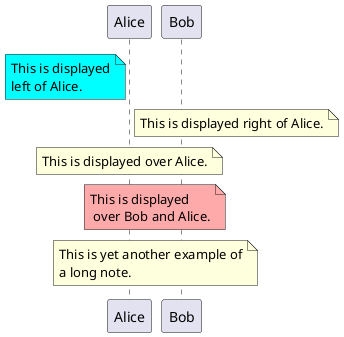 #其他的注释

可以使用 note left of,note right of 或 note over 在节点 (participant) 的相对位置放置注释。
还可以通过修改背景色来高亮显示注释。
以及使用关键字 end note 来添加多行注释。

@startuml
participant Alice
participant Bob

note left of Alice #aqua
This is displayed
left of Alice.
end note

note right of Alice: This is displayed right of Alice.

note over Alice: This is displayed over Alice.

note over Alice, Bob #FFAAAA: This is displayed\n over Bob and Alice.

note over Bob,Alice
This is yet another example of
a long note.
end note


@enduml